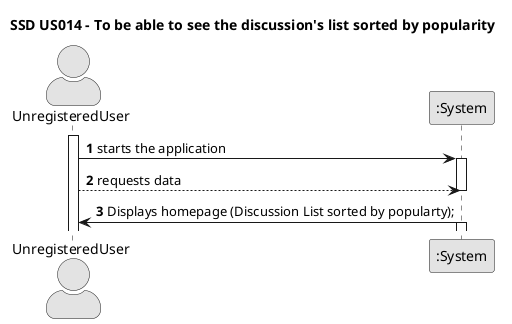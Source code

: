 @startuml
skinparam monochrome true
skinparam packageStyle rectangle
skinparam shadowing false
skinparam actorStyle awesome

title SSD US014 - To be able to see the discussion's list sorted by popularity

autonumber

actor "UnregisteredUser" as User
participant ":System" as System

activate User

    User -> System : starts the application
    activate System

        User --> System : requests data
    deactivate System

    System -> User : Displays homepage (Discussion List sorted by popularty);
      
activate System
@enduml